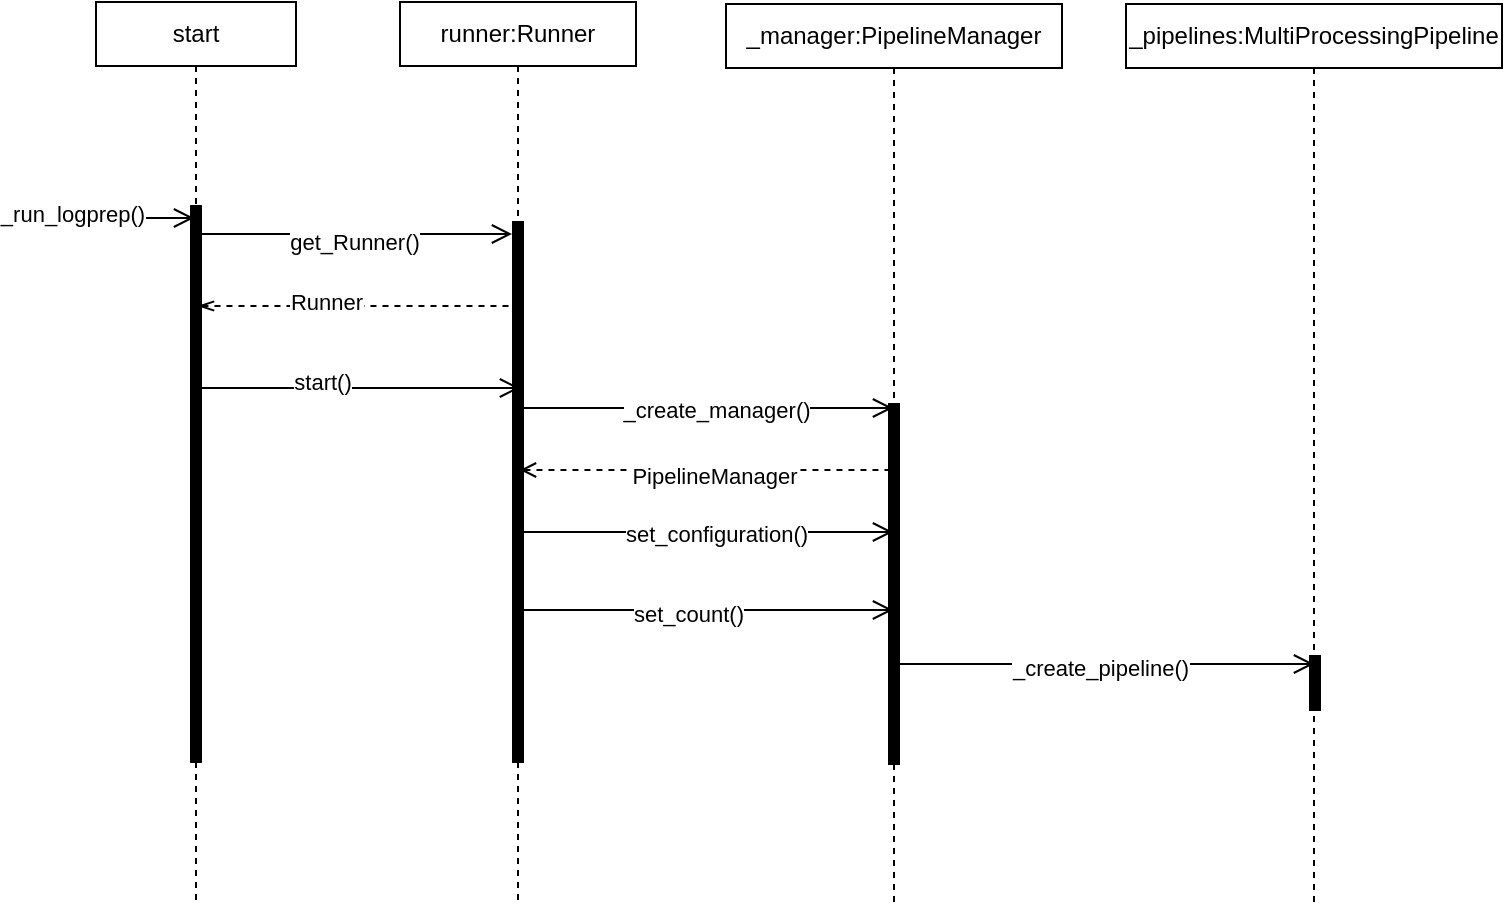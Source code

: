 <mxfile>
    <diagram id="rJKQ-tYCr1c0C6d2Qi9T" name="sequence_entwurf">
        <mxGraphModel dx="832" dy="563" grid="1" gridSize="10" guides="1" tooltips="1" connect="1" arrows="1" fold="1" page="1" pageScale="1" pageWidth="850" pageHeight="1100" math="0" shadow="0">
            <root>
                <mxCell id="0"/>
                <mxCell id="1" parent="0"/>
                <mxCell id="21" value="start" style="shape=umlLifeline;perimeter=lifelinePerimeter;whiteSpace=wrap;html=1;container=1;collapsible=0;recursiveResize=0;outlineConnect=0;gradientColor=none;size=32;" parent="1" vertex="1">
                    <mxGeometry x="67" y="28" width="100" height="452" as="geometry"/>
                </mxCell>
                <mxCell id="DTWtkfzZoddcGGTziA9J-54" value="" style="html=1;points=[];perimeter=orthogonalPerimeter;fillColor=strokeColor;" parent="21" vertex="1">
                    <mxGeometry x="47.5" y="102" width="5" height="278" as="geometry"/>
                </mxCell>
                <mxCell id="22" value="runner:Runner" style="shape=umlLifeline;perimeter=lifelinePerimeter;whiteSpace=wrap;html=1;container=1;collapsible=0;recursiveResize=0;outlineConnect=0;gradientColor=none;size=32;" parent="1" vertex="1">
                    <mxGeometry x="219" y="28" width="118" height="452" as="geometry"/>
                </mxCell>
                <mxCell id="DTWtkfzZoddcGGTziA9J-55" value="" style="html=1;points=[];perimeter=orthogonalPerimeter;fillColor=strokeColor;" parent="22" vertex="1">
                    <mxGeometry x="56.5" y="110" width="5" height="270" as="geometry"/>
                </mxCell>
                <mxCell id="24" value="" style="endArrow=open;startArrow=none;endFill=0;startFill=0;endSize=8;html=1;verticalAlign=bottom;labelBackgroundColor=none;strokeWidth=1;" parent="1" edge="1">
                    <mxGeometry width="160" relative="1" as="geometry">
                        <mxPoint x="115" y="144" as="sourcePoint"/>
                        <mxPoint x="275" y="144" as="targetPoint"/>
                    </mxGeometry>
                </mxCell>
                <mxCell id="25" value="get_Runner()" style="edgeLabel;html=1;align=center;verticalAlign=middle;resizable=0;points=[];" parent="24" vertex="1" connectable="0">
                    <mxGeometry x="-0.328" y="-4" relative="1" as="geometry">
                        <mxPoint x="27" as="offset"/>
                    </mxGeometry>
                </mxCell>
                <mxCell id="26" value="" style="endArrow=none;startArrow=openThin;endFill=0;startFill=0;endSize=8;html=1;verticalAlign=bottom;dashed=1;labelBackgroundColor=none;" parent="1" edge="1">
                    <mxGeometry width="160" relative="1" as="geometry">
                        <mxPoint x="118" y="180" as="sourcePoint"/>
                        <mxPoint x="278" y="180" as="targetPoint"/>
                    </mxGeometry>
                </mxCell>
                <mxCell id="27" value="Runner" style="edgeLabel;html=1;align=center;verticalAlign=middle;resizable=0;points=[];" parent="26" vertex="1" connectable="0">
                    <mxGeometry x="0.31" y="2" relative="1" as="geometry">
                        <mxPoint x="-41" as="offset"/>
                    </mxGeometry>
                </mxCell>
                <mxCell id="28" value="_manager:PipelineManager" style="shape=umlLifeline;perimeter=lifelinePerimeter;whiteSpace=wrap;html=1;container=1;collapsible=0;recursiveResize=0;outlineConnect=0;gradientColor=none;size=32;" parent="1" vertex="1">
                    <mxGeometry x="382" y="29" width="168" height="451" as="geometry"/>
                </mxCell>
                <mxCell id="DTWtkfzZoddcGGTziA9J-56" value="" style="html=1;points=[];perimeter=orthogonalPerimeter;fillColor=strokeColor;" parent="28" vertex="1">
                    <mxGeometry x="81.5" y="200" width="5" height="180" as="geometry"/>
                </mxCell>
                <mxCell id="29" value="" style="endArrow=open;startArrow=none;endFill=0;startFill=0;endSize=8;html=1;verticalAlign=bottom;labelBackgroundColor=none;strokeWidth=1;" parent="1" target="28" edge="1">
                    <mxGeometry width="160" relative="1" as="geometry">
                        <mxPoint x="280" y="231" as="sourcePoint"/>
                        <mxPoint x="440" y="231" as="targetPoint"/>
                    </mxGeometry>
                </mxCell>
                <mxCell id="32" value="_create_manager()" style="edgeLabel;html=1;align=center;verticalAlign=middle;resizable=0;points=[];" parent="29" vertex="1" connectable="0">
                    <mxGeometry x="0.247" y="-1" relative="1" as="geometry">
                        <mxPoint x="-19" as="offset"/>
                    </mxGeometry>
                </mxCell>
                <mxCell id="30" value="" style="endArrow=open;startArrow=none;endFill=0;startFill=0;endSize=8;html=1;verticalAlign=bottom;labelBackgroundColor=none;strokeWidth=1;" parent="1" edge="1">
                    <mxGeometry width="160" relative="1" as="geometry">
                        <mxPoint x="119" y="221" as="sourcePoint"/>
                        <mxPoint x="279" y="221" as="targetPoint"/>
                    </mxGeometry>
                </mxCell>
                <mxCell id="31" value="start()" style="edgeLabel;html=1;align=center;verticalAlign=middle;resizable=0;points=[];" parent="30" vertex="1" connectable="0">
                    <mxGeometry x="-0.19" y="3" relative="1" as="geometry">
                        <mxPoint x="-4" as="offset"/>
                    </mxGeometry>
                </mxCell>
                <mxCell id="33" value="" style="endArrow=none;startArrow=open;endFill=0;startFill=0;endSize=8;html=1;verticalAlign=bottom;dashed=1;labelBackgroundColor=none;" parent="1" target="28" edge="1">
                    <mxGeometry width="160" relative="1" as="geometry">
                        <mxPoint x="279" y="262" as="sourcePoint"/>
                        <mxPoint x="439" y="262" as="targetPoint"/>
                    </mxGeometry>
                </mxCell>
                <mxCell id="tXyRIrCj6aj-PhuWfOkD-54" value="PipelineManager" style="edgeLabel;html=1;align=center;verticalAlign=middle;resizable=0;points=[];" parent="33" vertex="1" connectable="0">
                    <mxGeometry x="0.286" y="-3" relative="1" as="geometry">
                        <mxPoint x="-23" as="offset"/>
                    </mxGeometry>
                </mxCell>
                <mxCell id="34" value="" style="endArrow=open;startArrow=none;endFill=0;startFill=0;endSize=8;html=1;verticalAlign=bottom;labelBackgroundColor=none;strokeWidth=1;" parent="1" edge="1">
                    <mxGeometry width="160" relative="1" as="geometry">
                        <mxPoint x="36" y="136" as="sourcePoint"/>
                        <mxPoint x="116" y="136" as="targetPoint"/>
                    </mxGeometry>
                </mxCell>
                <mxCell id="35" value="_run_logprep()" style="edgeLabel;html=1;align=center;verticalAlign=middle;resizable=0;points=[];" parent="34" vertex="1" connectable="0">
                    <mxGeometry x="-0.52" y="2" relative="1" as="geometry">
                        <mxPoint as="offset"/>
                    </mxGeometry>
                </mxCell>
                <mxCell id="36" value="" style="endArrow=open;startArrow=none;endFill=0;startFill=0;endSize=8;html=1;verticalAlign=bottom;labelBackgroundColor=none;strokeWidth=1;" parent="1" target="28" edge="1">
                    <mxGeometry width="160" relative="1" as="geometry">
                        <mxPoint x="280" y="293" as="sourcePoint"/>
                        <mxPoint x="440" y="293" as="targetPoint"/>
                    </mxGeometry>
                </mxCell>
                <mxCell id="37" value="set_configuration()" style="edgeLabel;html=1;align=center;verticalAlign=middle;resizable=0;points=[];" parent="36" vertex="1" connectable="0">
                    <mxGeometry x="0.247" y="-1" relative="1" as="geometry">
                        <mxPoint x="-19" as="offset"/>
                    </mxGeometry>
                </mxCell>
                <mxCell id="38" value="" style="endArrow=open;startArrow=none;endFill=0;startFill=0;endSize=8;html=1;verticalAlign=bottom;labelBackgroundColor=none;strokeWidth=1;" parent="1" edge="1">
                    <mxGeometry width="160" relative="1" as="geometry">
                        <mxPoint x="280" y="332" as="sourcePoint"/>
                        <mxPoint x="465.5" y="332" as="targetPoint"/>
                    </mxGeometry>
                </mxCell>
                <mxCell id="40" value="set_count()" style="edgeLabel;html=1;align=center;verticalAlign=middle;resizable=0;points=[];" parent="38" vertex="1" connectable="0">
                    <mxGeometry x="0.215" y="-2" relative="1" as="geometry">
                        <mxPoint x="-30" as="offset"/>
                    </mxGeometry>
                </mxCell>
                <mxCell id="44" value="_pipelines:MultiProcessingPipeline" style="shape=umlLifeline;perimeter=lifelinePerimeter;whiteSpace=wrap;html=1;container=1;collapsible=0;recursiveResize=0;outlineConnect=0;gradientColor=none;size=32;" parent="1" vertex="1">
                    <mxGeometry x="582" y="29" width="188" height="451" as="geometry"/>
                </mxCell>
                <mxCell id="54" value="" style="endArrow=open;startArrow=none;endFill=0;startFill=0;endSize=8;html=1;verticalAlign=bottom;labelBackgroundColor=none;strokeWidth=1;" parent="1" edge="1">
                    <mxGeometry width="160" relative="1" as="geometry">
                        <mxPoint x="465.5" y="359" as="sourcePoint"/>
                        <mxPoint x="676" y="359" as="targetPoint"/>
                    </mxGeometry>
                </mxCell>
                <mxCell id="P9sA-kMUCkwuAOYTk-Ch-55" value="_create_pipeline()" style="edgeLabel;html=1;align=center;verticalAlign=middle;resizable=0;points=[];" parent="54" vertex="1" connectable="0">
                    <mxGeometry x="-0.218" y="-2" relative="1" as="geometry">
                        <mxPoint x="21" as="offset"/>
                    </mxGeometry>
                </mxCell>
                <mxCell id="yqmeLYhEv-4c38YeZpnH-54" value="" style="html=1;points=[];perimeter=orthogonalPerimeter;fillColor=strokeColor;" parent="1" vertex="1">
                    <mxGeometry x="674" y="355" width="5" height="27" as="geometry"/>
                </mxCell>
            </root>
        </mxGraphModel>
    </diagram>
    <diagram id="00IuqoXHz0bUG9mQw2DZ" name="swimlane">
        <mxGraphModel dx="832" dy="563" grid="1" gridSize="10" guides="1" tooltips="1" connect="1" arrows="1" fold="1" page="1" pageScale="1" pageWidth="850" pageHeight="1100" math="0" shadow="0">
            <root>
                <mxCell id="0"/>
                <mxCell id="1" parent="0"/>
                <mxCell id="1i-VZLTiZoqfRtcR3Fr8-2" value="" style="swimlane;childLayout=stackLayout;resizeParent=1;resizeParentMax=0;horizontal=1;startSize=20;horizontalStack=0;html=1;" parent="1" vertex="1">
                    <mxGeometry x="38" y="5" width="920" height="570" as="geometry"/>
                </mxCell>
                <mxCell id="1i-VZLTiZoqfRtcR3Fr8-3" value="start" style="swimlane;startSize=20;horizontal=0;html=1;" parent="1i-VZLTiZoqfRtcR3Fr8-2" vertex="1">
                    <mxGeometry y="20" width="920" height="170" as="geometry"/>
                </mxCell>
                <mxCell id="1i-VZLTiZoqfRtcR3Fr8-4" value="Runner" style="swimlane;startSize=20;horizontal=0;html=1;" parent="1i-VZLTiZoqfRtcR3Fr8-2" vertex="1">
                    <mxGeometry y="190" width="920" height="170" as="geometry"/>
                </mxCell>
                <mxCell id="KgtBFYSKn15ZSopj5Kb5-5" value="" style="edgeStyle=none;html=1;" parent="1i-VZLTiZoqfRtcR3Fr8-4" source="KgtBFYSKn15ZSopj5Kb5-2" target="KgtBFYSKn15ZSopj5Kb5-4" edge="1">
                    <mxGeometry relative="1" as="geometry"/>
                </mxCell>
                <mxCell id="KgtBFYSKn15ZSopj5Kb5-2" value="get_runner()" style="whiteSpace=wrap;html=1;" parent="1i-VZLTiZoqfRtcR3Fr8-4" vertex="1">
                    <mxGeometry x="40" y="60" width="120" height="60" as="geometry"/>
                </mxCell>
                <mxCell id="q_ic9asacaBt00ZdGkoc-2" value="" style="edgeStyle=none;html=1;" parent="1i-VZLTiZoqfRtcR3Fr8-4" source="KgtBFYSKn15ZSopj5Kb5-4" target="q_ic9asacaBt00ZdGkoc-1" edge="1">
                    <mxGeometry relative="1" as="geometry"/>
                </mxCell>
                <mxCell id="KgtBFYSKn15ZSopj5Kb5-4" value="start()" style="whiteSpace=wrap;html=1;" parent="1i-VZLTiZoqfRtcR3Fr8-4" vertex="1">
                    <mxGeometry x="240" y="60" width="120" height="60" as="geometry"/>
                </mxCell>
                <mxCell id="q_ic9asacaBt00ZdGkoc-1" value="_create_manager()" style="whiteSpace=wrap;html=1;" parent="1i-VZLTiZoqfRtcR3Fr8-4" vertex="1">
                    <mxGeometry x="240" y="216" width="120" height="60" as="geometry"/>
                </mxCell>
                <mxCell id="1i-VZLTiZoqfRtcR3Fr8-5" value="PipelineManager" style="swimlane;startSize=20;horizontal=0;html=1;" parent="1i-VZLTiZoqfRtcR3Fr8-2" vertex="1">
                    <mxGeometry y="360" width="920" height="210" as="geometry"/>
                </mxCell>
                <mxCell id="IxEjJxujhznp3nNqkm3l-4" value="" style="edgeStyle=none;html=1;" parent="1i-VZLTiZoqfRtcR3Fr8-5" source="IxEjJxujhznp3nNqkm3l-1" target="IxEjJxujhznp3nNqkm3l-3" edge="1">
                    <mxGeometry relative="1" as="geometry"/>
                </mxCell>
                <mxCell id="IxEjJxujhznp3nNqkm3l-1" value="set_configuration()" style="whiteSpace=wrap;html=1;" parent="1i-VZLTiZoqfRtcR3Fr8-5" vertex="1">
                    <mxGeometry x="420" y="47" width="120" height="60" as="geometry"/>
                </mxCell>
                <mxCell id="IxEjJxujhznp3nNqkm3l-6" value="" style="edgeStyle=none;html=1;" parent="1i-VZLTiZoqfRtcR3Fr8-5" source="IxEjJxujhznp3nNqkm3l-3" target="IxEjJxujhznp3nNqkm3l-5" edge="1">
                    <mxGeometry relative="1" as="geometry"/>
                </mxCell>
                <mxCell id="IxEjJxujhznp3nNqkm3l-3" value="set_count()" style="whiteSpace=wrap;html=1;" parent="1i-VZLTiZoqfRtcR3Fr8-5" vertex="1">
                    <mxGeometry x="620" y="47" width="120" height="60" as="geometry"/>
                </mxCell>
                <mxCell id="IxEjJxujhznp3nNqkm3l-5" value="_create_pipeline()" style="whiteSpace=wrap;html=1;" parent="1i-VZLTiZoqfRtcR3Fr8-5" vertex="1">
                    <mxGeometry x="620" y="260" width="120" height="60" as="geometry"/>
                </mxCell>
                <mxCell id="IxEjJxujhznp3nNqkm3l-2" value="" style="edgeStyle=none;html=1;" parent="1i-VZLTiZoqfRtcR3Fr8-2" source="q_ic9asacaBt00ZdGkoc-1" target="IxEjJxujhznp3nNqkm3l-1" edge="1">
                    <mxGeometry relative="1" as="geometry"/>
                </mxCell>
                <mxCell id="1i-VZLTiZoqfRtcR3Fr8-6" value="MultiProcessingPipeline" style="swimlane;startSize=20;horizontal=0;html=1;" parent="1" vertex="1">
                    <mxGeometry x="38" y="576" width="922" height="200" as="geometry"/>
                </mxCell>
                <mxCell id="KgtBFYSKn15ZSopj5Kb5-3" value="" style="edgeStyle=none;html=1;" parent="1" source="KgtBFYSKn15ZSopj5Kb5-1" target="KgtBFYSKn15ZSopj5Kb5-2" edge="1">
                    <mxGeometry relative="1" as="geometry"/>
                </mxCell>
                <mxCell id="KgtBFYSKn15ZSopj5Kb5-1" value="_run_logprep()" style="ellipse;whiteSpace=wrap;html=1;align=center;" parent="1" vertex="1">
                    <mxGeometry x="89" y="96" width="100" height="40" as="geometry"/>
                </mxCell>
                <mxCell id="IxEjJxujhznp3nNqkm3l-7" value="start()" style="ellipse;whiteSpace=wrap;html=1;align=center;" parent="1" vertex="1">
                    <mxGeometry x="843" y="636" width="100" height="40" as="geometry"/>
                </mxCell>
                <mxCell id="IxEjJxujhznp3nNqkm3l-8" value="" style="edgeStyle=none;html=1;" parent="1" source="IxEjJxujhznp3nNqkm3l-5" target="IxEjJxujhznp3nNqkm3l-7" edge="1">
                    <mxGeometry relative="1" as="geometry"/>
                </mxCell>
            </root>
        </mxGraphModel>
    </diagram>
</mxfile>